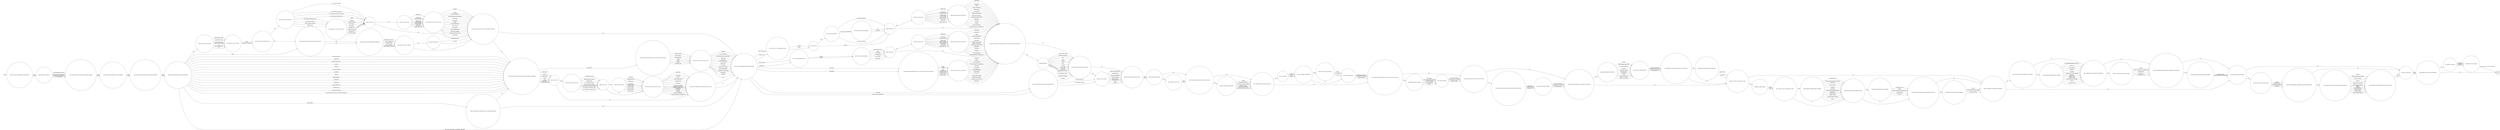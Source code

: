 digraph ESCAPE_FROM_CUSTODY {  rankdir=LR;
  node [shape = circle];
  START_NODE [label="", shape=none];
  START_NODE -> 44376 [label = "start"];
  END_NODE [label="END", shape="doublecircle"];
  44121 [label = "WHOSE WAS THE VEHICLE"];
  44121 -> 44251 [label = "PRISON SERVICE VEHICLE"];
  44121 -> 44251 [label = "CONTRACTORS"];
  44121 -> 44251 [label = "ESCORT CONTRACTOR"];
  44121 -> 44251 [label = "OFFICIAL VEHICLE"];
  44121 -> 44251 [label = "STAFF VEHICLE"];
  44121 -> 44251 [label = "PRIVATE VEHICLE"];
  44121 -> 44251 [label = "TAXI"];
  44121 -> 44251 [label = "OTHER"];
  44126 [label = "WHAT WAS THE SOURCE OF THE TOOLS"];
  44126 -> 44436 [label = "WORKS DEPARTMENT"];
  44126 -> 44436 [label = "CONTRACTORS"];
  44126 -> 44436 [label = "EDUCATION"];
  44126 -> 44436 [label = "HEALTH CARE CENTRE"];
  44126 -> 44436 [label = "FARMS AND GARDENS"];
  44126 -> 44436 [label = "GYMNASIUM/SPORTS FIELD"];
  44126 -> 44436 [label = "WORKSHOPS"];
  44126 -> 44436 [label = "KITCHEN"];
  44126 -> 44436 [label = "HOBBIES"];
  44126 -> 44436 [label = "CELL FURNISHINGS"];
  44126 -> 44436 [label = "WING/HOUSEBLOCK FURNISHINGS"];
  44126 -> 44436 [label = "SMUGGLED"];
  44126 -> 44436 [label = "NOT KNOWN"];
  44126 -> 44436 [label = "OTHER"];
  44138 [label = "WAS AN AIRCRAFT INVOLVED"];
  44138 -> 44621 [label = "YES"];
  44138 -> 44781 [label = "NO"];
  44165 [label = "WHAT TYPE OF FORCE WAS USED"];
  44165 -> 44931 [label = "CUT WINDOW OR BARS"];
  44165 -> 44931 [label = "FORCED WINDOW OR BARS"];
  44165 -> 44931 [label = "CUT AND FORCED WINDOW AND BARS"];
  44165 -> 44931 [label = "DUG THROUGH EXTERNAL WALL"];
  44165 -> 44931 [label = "DUG THROUGH INTERNAL WALL"];
  44165 -> 44931 [label = "DUG THROUGH FLOOR"];
  44165 -> 44931 [label = "BROKE THROUGH CEILING"];
  44165 -> 44931 [label = "FORCED DOOR"];
  44169 [label = "WAS A CHEMICAL INCAPACITANT SPRAY USED DURING THE ESCAPE"];
  44169 -> 44633 [label = "YES"];
  44169 -> 44641 [label = "NO"];
  44178 [label = "WAS THE EXIT THROUGH AN UNLOCKED DOOR OR GATE"];
  44178 -> 44851 [label = "YES"];
  44178 -> 44851 [label = "NO"];
  44192 [label = "WERE TOOLS USED"];
  44192 -> 44590 [label = "YES"];
  44192 -> 44436 [label = "NO"];
  44212 [label = "WHERE WERE THE INJURED PRISONERS TREATED"];
  44212 -> 44388 [label = "PRISON HEALTH CARE CENTRE"];
  44212 -> 44388 [label = "OUTSIDE HOSPITAL"];
  44217 [label = "DID THE EXIT GIVE ACCESS TO THE EXTERNAL PERIMETER"];
  44217 -> 44851 [label = "YES"];
  44217 -> 44370 [label = "NO"];
  44220 [label = "WERE THERE ANY INJURIES CAUSED BY USE OF WEAPONS"];
  44220 -> 44406 [label = "YES"];
  44220 -> 44309 [label = "NO"];
  44221 [label = "WAS FORCE USED TO LEAVE THE CELL"];
  44221 -> 44790 [label = "YES"];
  44221 -> 44527 [label = "NO"];
  44231 [label = "WHAT WAS THE SOURCE OF THE TOOLS"];
  44231 -> 44178 [label = "WORKS DEPARTMENT"];
  44231 -> 44178 [label = "CONTRACTORS"];
  44231 -> 44178 [label = "EDUCATION"];
  44231 -> 44178 [label = "HEALTH CARE CENTRE"];
  44231 -> 44178 [label = "FARMS AND GARDENS"];
  44231 -> 44178 [label = "GYMNASIUM/SPORTS FIELD"];
  44231 -> 44178 [label = "WORKSHOPS"];
  44231 -> 44178 [label = "KITCHEN"];
  44231 -> 44178 [label = "HOBBIES"];
  44231 -> 44178 [label = "CELL FURNISHINGS"];
  44231 -> 44178 [label = "WING/HOUSEBLOCK FURNISHINGS"];
  44231 -> 44178 [label = "SMUGGLED"];
  44231 -> 44178 [label = "NOT KNOWN"];
  44231 -> 44178 [label = "OTHER"];
  44241 [label = "NUMBER OF STAFF INJURED"];
  44241 -> 44549 [label = "MALE"];
  44241 -> 44549 [label = "FEMALE"];
  44245 [label = "WHAT TOOLS WERE USED"];
  44245 -> 44628 [label = "HACKSAW BLADE"];
  44245 -> 44628 [label = "OTHER BLADE"];
  44245 -> 44628 [label = "WIRE CUTTERS"];
  44245 -> 44628 [label = "BOLT CROPPERS"];
  44245 -> 44628 [label = "DIGGING TOOL"];
  44245 -> 44628 [label = "CROW BAR"];
  44245 -> 44628 [label = "IMPROVISED TOOL"];
  44245 -> 44628 [label = "OTHER TOOL"];
  44245 -> 44628 [label = "NOT KNOWN"];
  44251 [label = "ARE THE GROUNDS PATROLLED BY DOGS"];
  44251 -> 44138 [label = "YES"];
  44251 -> 44138 [label = "NO"];
  44258 [label = "WHICH MINOR INJURIES WERE SUSTAINED"];
  44258 -> 44485 [label = "GRAZES, SCRATCHES OR ABRASIONS"];
  44258 -> 44485 [label = "MINOR BRUISES"];
  44258 -> 44485 [label = "SWELLINGS"];
  44258 -> 44485 [label = "SUPERFICIAL CUTS"];
  44258 -> 44485 [label = "OTHER"];
  44262 [label = "DESCRIBE THE DAMAGE"];
  44262 -> 44363 [label = "MINOR"];
  44262 -> 44363 [label = "SERIOUS"];
  44262 -> 44363 [label = "EXTENSIVE"];
  44270 [label = "WAS THE FIREARM DISCHARGED"];
  44270 -> 44897 [label = "YES"];
  44270 -> 44325 [label = "NO"];
  44291 [label = "WERE TOOLS USED"];
  44291 -> 44245 [label = "YES"];
  44291 -> 44436 [label = "NO"];
  44309 [label = "WERE ANY INJURIES SUSTAINED BY STAFF"];
  44309 -> 44241 [label = "YES"];
  44309 -> 45164 [label = "NO"];
  44310 [label = "HAS THE PRISON SERVICE PRESS OFFICE BEEN INFORMED"];
  44310 -> 45032 [label = "YES"];
  44310 -> 45032 [label = "NO"];
  44321 [label = "GIVE DETAILS OF SECURITY MEASURE OVERCOME"];
  44321 -> 44546 [label = "UV HAND STAMP"];
  44321 -> 44546 [label = "HAND GEOMETRY"];
  44321 -> 44546 [label = "PHOTOGRAPHIC RECORD"];
  44321 -> 44546 [label = "IDENTIFYING CLOTHING"];
  44321 -> 44546 [label = "STAFF SUPERVISION"];
  44325 [label = "WHO USED THE FIREARM"];
  44325 -> 44169 [label = "PRISONER WHO ESCAPED"];
  44325 -> 44169 [label = "OTHER PRISONER"];
  44325 -> 44169 [label = "OUTSIDE ACCOMPLICE"];
  44329 [label = "WAS THE KNIFE OR BLADE USED PURPOSE MADE OR IMPROVISED"];
  44329 -> 44787 [label = "PURPOSE MADE"];
  44329 -> 44787 [label = "IMPROVISED"];
  44329 -> 44787 [label = "NOT KNOWN"];
  44363 [label = "ESTIMATED COST OF DAMAGE"];
  44363 -> END_NODE [label = "ENTER AMOUNT IN POUND STERLING"];
  44369 [label = "WERE ANY OTHER WEAPONS USED DURING THE ESCAPE"];
  44369 -> 44761 [label = "YES"];
  44369 -> 44309 [label = "NO"];
  44370 [label = "HOW DID THE PRISONER GAIN ACCESS TO THE EXTERNAL PERIMETER"];
  44370 -> 44726 [label = "WINDOW"];
  44370 -> 44726 [label = "EXTERNAL WALL"];
  44370 -> 44726 [label = "FLOOR"];
  44370 -> 44726 [label = "ROOF"];
  44370 -> 44726 [label = "DOOR/GATE"];
  44370 -> 44726 [label = "THROUGH FENCE"];
  44370 -> 44726 [label = "UNDER FENCE"];
  44370 -> 44578 [label = "OVER FENCE"];
  44373 [label = "WITH WHAT OFFENCE HAS THE PRISONER BEEN CHARGED"];
  44373 -> 44699 [label = "MURDER/ATTEMPTED MURDER"];
  44373 -> 44699 [label = "MANSLAUGHTER"];
  44373 -> 44699 [label = "ASSAULT"];
  44373 -> 44699 [label = "RAPE/ATTEMPTED RAPE"];
  44373 -> 44699 [label = "OTHER SEXUAL OFFENCE"];
  44373 -> 44699 [label = "THEFT"];
  44373 -> 44699 [label = "ROBBERY"];
  44373 -> 44699 [label = "FIREARM OFFENCE"];
  44373 -> 44699 [label = "DRUG OFFENCE"];
  44373 -> 44699 [label = "VEHICLE CRIME"];
  44373 -> 44699 [label = "PUBLIC ORDER OFFENCE"];
  44373 -> 44699 [label = "OTHER"];
  44376 [label = "WERE THE POLICE INFORMED OF THE INCIDENT"];
  44376 -> 45177 [label = "YES"];
  44376 -> 45177 [label = "NO"];
  44377 [label = "WHICH SERIOUS INJURIES WERE SUSTAINED"];
  44377 -> 44872 [label = "FRACTURE"];
  44377 -> 44872 [label = "SCALD OR BURN"];
  44377 -> 44872 [label = "STABBING"];
  44377 -> 44872 [label = "CRUSHING"];
  44377 -> 44872 [label = "EXTENSIVE/MULTIPLE BRUISING"];
  44377 -> 44872 [label = "BLACK EYE"];
  44377 -> 44872 [label = "BROKEN NOSE"];
  44377 -> 44872 [label = "BROKEN TEETH"];
  44377 -> 44872 [label = "CUTS REQUIRING SUTURES"];
  44377 -> 44872 [label = "BITES"];
  44377 -> 44872 [label = "GUN SHOT WOUND"];
  44377 -> 44872 [label = "TEMPORARY/PERMANENT BLINDNESS"];
  44381 [label = "STATE THE NATURE OF ASSISTANCE"];
  44381 -> 44689 [label = "SMUGGLED WEAPONS"];
  44381 -> 44689 [label = "SMUGGLED TOOLS/EQUIPMENT"];
  44381 -> 44689 [label = "SWAPPED IDENTITY"];
  44381 -> 44689 [label = "BREACHED PERIMETER"];
  44381 -> 44689 [label = "PROVIDED GET AWAY VEHICLE"];
  44381 -> 44689 [label = "OTHER"];
  44388 [label = "HAS PRISONER BEEN RECAPTURED"];
  44388 -> 45147 [label = "YES"];
  44388 -> 44968 [label = "NO"];
  44406 [label = "WHERE THE INJURIES CAUSED BY WEAPONS"];
  44406 -> 44309 [label = "INTENTIONAL"];
  44406 -> 44309 [label = "ACCIDENTAL"];
  44415 [label = "HAS THE PRISONER BEEN CHARGED WITH A FURTHER OFFENCE"];
  44415 -> 44373 [label = "YES"];
  44415 -> 44968 [label = "NO"];
  44428 [label = "WAS A SERIOUS INJURY SUSTAINED BY A PRISONER"];
  44428 -> 44377 [label = "YES"];
  44428 -> 44872 [label = "NO"];
  44436 [label = "ARE ANY SECURITY AIDS COVERING THE WALL OR FENCE AT THE ESCAPE SITE"];
  44436 -> 45039 [label = "YES"];
  44436 -> 45048 [label = "NO"];
  44442 [label = "WHERE WERE THE INJURED STAFF TREATED"];
  44442 -> 45164 [label = "PRISON HEALTH CARE CENTRE"];
  44442 -> 45164 [label = "OUTSIDE HOSPITAL"];
  44442 -> 45164 [label = "OWN GP"];
  44476 [label = "HOW WAS THE CLADDING BREACHED"];
  44476 -> 44192 [label = "CUT"];
  44476 -> 44192 [label = "REMOVED"];
  44485 [label = "DID ANY PRISONER REQUIRE MEDICAL TREATMENT FOR INJURIES"];
  44485 -> 44212 [label = "YES"];
  44485 -> 44388 [label = "NO"];
  44499 [label = "IS THERE ANY MEDIA INTEREST IN THIS INCIDENT"];
  44499 -> 44310 [label = "YES"];
  44499 -> 44310 [label = "NO"];
  44501 [label = "WAS THE FIREARM"];
  44501 -> 44270 [label = "REAL"];
  44501 -> 44270 [label = "REPLICA"];
  44501 -> 44270 [label = "NOT KNOWN"];
  44527 [label = "WAS THE EXIT THROUGH AN UNLOCKED DOOR OR GATE"];
  44527 -> 44321 [label = "YES"];
  44527 -> 44321 [label = "NO"];
  44540 [label = "WHERE WAS THE CELL SITUATED"];
  44540 -> 44558 [label = "SSU"];
  44540 -> 44558 [label = "WING/HOUSEBLOCK"];
  44540 -> 44558 [label = "CRC"];
  44540 -> 44558 [label = "HEALTH CARE CENTRE"];
  44540 -> 44558 [label = "SEGREGATION UNIT"];
  44540 -> 44558 [label = "RULE 45 UNIT (OR)"];
  44540 -> 44558 [label = "RULE 45 UNIT (GOAD)"];
  44546 [label = "WAS THERE A SWITCH OF IDENTITY"];
  44546 -> 44651 [label = "YES"];
  44546 -> 44217 [label = "NO"];
  44549 [label = "WAS A SERIOUS INJURY SUSTAINED BY STAFF"];
  44549 -> 44858 [label = "YES"];
  44549 -> 44981 [label = "NO"];
  44558 [label = "HOW WAS THE CELL OCCUPIED"];
  44558 -> 44221 [label = "SINGLE"];
  44558 -> 44221 [label = "MULTIPLE OCCUPANCY"];
  44568 [label = "HOW DID THE PRISONER LEAVE THE ESTABLISHMENT"];
  44568 -> 45048 [label = "ON FOOT"];
  44568 -> 44121 [label = "DROVE VEHICLE OUT"];
  44568 -> 44121 [label = "CONCEALED IN VEHICLE"];
  44578 [label = "HOW DID THE PRISONER GAIN ACCESS TO THE TOP OF THE FENCE"];
  44578 -> 45036 [label = "LADDER"];
  44578 -> 45036 [label = "ROPE"];
  44578 -> 45036 [label = "CLIMBING AIDS"];
  44578 -> 45036 [label = "FURNITURE ITEMS"];
  44578 -> 45036 [label = "SPORTS ITEMS"];
  44578 -> 45036 [label = "GROUNDS ITEMS"];
  44578 -> 45036 [label = "OTHER"];
  44590 [label = "WHAT TOOLS WERE USED"];
  44590 -> 44126 [label = "HACKSAW BLADE"];
  44590 -> 44126 [label = "OTHER BLADE"];
  44590 -> 44126 [label = "WIRE CUTTERS"];
  44590 -> 44126 [label = "BOLT CROPPERS"];
  44590 -> 44126 [label = "DIGGING TOOL"];
  44590 -> 44126 [label = "CROW BAR"];
  44590 -> 44126 [label = "IMPROVISED TOOL"];
  44590 -> 44126 [label = "OTHER TOOL"];
  44590 -> 44126 [label = "NOT KNOWN"];
  44621 [label = "WAS OPERATION LEWIS USED"];
  44621 -> 44781 [label = "YES"];
  44621 -> 44781 [label = "NO"];
  44628 [label = "WHAT WAS THE SOURCE OF THE TOOLS"];
  44628 -> 44436 [label = "WORKS DEPARTMENT"];
  44628 -> 44436 [label = "CONTRACTORS"];
  44628 -> 44436 [label = "EDUCATION"];
  44628 -> 44436 [label = "HEALTH CARE CENTRE"];
  44628 -> 44436 [label = "FARMS AND GARDENS"];
  44628 -> 44436 [label = "GYMNASIUM/SPORTS FIELD"];
  44628 -> 44436 [label = "WORKSHOPS"];
  44628 -> 44436 [label = "KITCHEN"];
  44628 -> 44436 [label = "HOBBIES"];
  44628 -> 44436 [label = "CELL FURNISHINGS"];
  44628 -> 44436 [label = "WING/HOUSEBLOCK FURNISHINGS"];
  44628 -> 44436 [label = "SMUGGLED"];
  44628 -> 44436 [label = "NOT KNOWN"];
  44628 -> 44436 [label = "OTHER"];
  44633 [label = "DESCRIBE THE TYPE OF SPRAY"];
  44633 -> 44848 [label = "C.N (CHLORACETOPHEONE)"];
  44633 -> 44848 [label = "C.S (ORTHO..NITRILE)"];
  44633 -> 44848 [label = "O.C (MACE/PEPPER)"];
  44633 -> 44848 [label = "OTHER"];
  44633 -> 44848 [label = "NOT KNOWN"];
  44641 [label = "WAS A KNIFE OR BLADE USED DURING THE ESCAPE"];
  44641 -> 44329 [label = "YES"];
  44641 -> 44369 [label = "NO"];
  44651 [label = "WAS THE SWITCH WITH"];
  44651 -> 44217 [label = "ANOTHER PRISONER"];
  44651 -> 44217 [label = "A VISITOR"];
  44657 [label = "WHAT TOOLS WERE USED"];
  44657 -> 45037 [label = "HACKSAW BLADE"];
  44657 -> 45037 [label = "OTHER BLADE"];
  44657 -> 45037 [label = "WIRE CUTTERS"];
  44657 -> 45037 [label = "BOLT CROPPERS"];
  44657 -> 45037 [label = "DIGGING TOOL"];
  44657 -> 45037 [label = "CROW BAR"];
  44657 -> 45037 [label = "IMPROVISED TOOL"];
  44657 -> 45037 [label = "OTHER TOOL"];
  44657 -> 45037 [label = "NOT KNOWN"];
  44659 [label = "WAS DAMAGE CAUSED TO PRISON PROPERTY"];
  44659 -> 44262 [label = "YES"];
  44659 -> END_NODE [label = "NO"];
  44683 [label = "WHO USED THE OTHER WEAPONS"];
  44683 -> 44220 [label = "PRISONER WHO ESCAPED"];
  44683 -> 44220 [label = "OTHER PRISONER"];
  44683 -> 44220 [label = "OUTSIDE ACCOMPLICE"];
  44689 [label = "WAS A FIREARM USED DURING THE ESCAPE"];
  44689 -> 44501 [label = "YES"];
  44689 -> 44169 [label = "NO"];
  44699 [label = "HAS ANY PROSECUTION TAKEN PLACE OR IS ANY PENDING"];
  44699 -> 44968 [label = "YES"];
  44699 -> 44968 [label = "NO"];
  44705 [label = "DOES THE SPORTSFIELD HAVE ACCESS TO EXTERNAL PERIMETER"];
  44705 -> 44851 [label = "YES"];
  44705 -> 44370 [label = "NO"];
  44726 [label = "WAS FORCE USED"];
  44726 -> 44165 [label = "YES"];
  44726 -> 44178 [label = "NO"];
  44761 [label = "WHAT OTHER WEAPONS WERE USED"];
  44761 -> 44683 [label = "OTHER SHARP INSTRUMENT"];
  44761 -> 44683 [label = "BLUNT INSTRUMENT"];
  44761 -> 44683 [label = "LIGATURE"];
  44761 -> 44683 [label = "DANGEROUS LIQUID"];
  44761 -> 44683 [label = "EXCRETA/URINE"];
  44761 -> 44683 [label = "SPITTING"];
  44761 -> 44683 [label = "FOOD"];
  44761 -> 44683 [label = "THROWN FURNITURE"];
  44761 -> 44683 [label = "THROWN EQUIPMENT"];
  44761 -> 44683 [label = "OTHER"];
  44781 [label = "WAS OUTSIDE ASSISTANCE INVOLVED IN THE ESCAPE"];
  44781 -> 44381 [label = "YES"];
  44781 -> 44689 [label = "NO"];
  44787 [label = "WHO USED THE KNIFE OR BLADE"];
  44787 -> 44369 [label = "PRISONER WHO ESCAPED"];
  44787 -> 44369 [label = "OTHER PRISONER"];
  44787 -> 44369 [label = "OUTSIDE ACCOMPLICE"];
  44790 [label = "WHAT TYPE OF FORCE WAS USED"];
  44790 -> 44936 [label = "CUT WINDOW OR BARS"];
  44790 -> 44936 [label = "FORCED WINDOW OR BARS"];
  44790 -> 44936 [label = "CUT AND FORCED WINDOW AND BARS"];
  44790 -> 44936 [label = "DUG THROUGH EXTERNAL WALL"];
  44790 -> 45009 [label = "DUG THROUGH INTERNAL WALL"];
  44790 -> 45009 [label = "DUG THROUGH FLOOR"];
  44790 -> 45009 [label = "BROKE THROUGH CEILING"];
  44790 -> 45009 [label = "FORCED DOOR"];
  44798 [label = "IS ANY MEMBER OF STAFF FACING DISCIPLINARY CHARGES"];
  44798 -> 44499 [label = "YES"];
  44798 -> 44499 [label = "NO"];
  44824 [label = "WAS THE WALL BREACHED FROM"];
  44824 -> 45103 [label = "INSIDE"];
  44824 -> 45103 [label = "OUTSIDE"];
  44830 [label = "WAS THE FENCE"];
  44830 -> 44903 [label = "CLAD"];
  44830 -> 44192 [label = "UNCLAD"];
  44834 [label = "WAS THE FENCE CUT OR BREACHED FROM"];
  44834 -> 44830 [label = "INSIDE"];
  44834 -> 44830 [label = "OUTSIDE"];
  44844 [label = "WHAT TOOLS WERE USED"];
  44844 -> 44231 [label = "HACKSAW BLADE"];
  44844 -> 44231 [label = "OTHER BLADE"];
  44844 -> 44231 [label = "WIRE CUTTERS"];
  44844 -> 44231 [label = "BOLT CROPPERS"];
  44844 -> 44231 [label = "DIGGING TOOL"];
  44844 -> 44231 [label = "CROW BAR"];
  44844 -> 44231 [label = "IMPROVISED TOOL"];
  44844 -> 44231 [label = "OTHER TOOL"];
  44844 -> 44231 [label = "NOT KNOWN"];
  44848 [label = "WHO USED THE SPRAY"];
  44848 -> 44641 [label = "PRISONER WHO ESCAPED"];
  44848 -> 44641 [label = "OTHER PRISONER"];
  44848 -> 44641 [label = "OUTSIDE ACCOMPLICE"];
  44851 [label = "HOW WAS THE EXTERNAL PERIMETER BREACHED"];
  44851 -> 44568 [label = "MAIN GATE"];
  44851 -> 44568 [label = "OTHER GATE IN PERIMETER"];
  44851 -> 44852 [label = "OVER WALL"];
  44851 -> 44852 [label = "OVER FENCE"];
  44851 -> 44834 [label = "THROUGH FENCE"];
  44851 -> 44824 [label = "THROUGH WALL"];
  44851 -> 44834 [label = "UNDER FENCE"];
  44851 -> 44824 [label = "UNDER WALL"];
  44852 [label = "HOW DID THE PRISONER GAIN ACCESS TO THE TOP OF THE WALL OR FENCE"];
  44852 -> 45052 [label = "LADDER"];
  44852 -> 45052 [label = "ROPE"];
  44852 -> 45052 [label = "CLIMBING AIDS"];
  44852 -> 45052 [label = "FURNITURE ITEMS"];
  44852 -> 45052 [label = "SPORTS ITEMS"];
  44852 -> 45052 [label = "GROUNDS ITEMS"];
  44852 -> 45052 [label = "OTHER"];
  44858 [label = "WHICH SERIOUS INJURIES WERE SUSTAINED"];
  44858 -> 44981 [label = "FRACTURE"];
  44858 -> 44981 [label = "SCALD OR BURN"];
  44858 -> 44981 [label = "STABBING"];
  44858 -> 44981 [label = "CRUSHING"];
  44858 -> 44981 [label = "EXTENSIVE/MULTIPLE BRUISING"];
  44858 -> 44981 [label = "BLACK EYE"];
  44858 -> 44981 [label = "BROKEN NOSE"];
  44858 -> 44981 [label = "BROKEN TEETH"];
  44858 -> 44981 [label = "CUTS REQUIRING SUTURES"];
  44858 -> 44981 [label = "BITES"];
  44858 -> 44981 [label = "GUN SHOT WOUND"];
  44858 -> 44981 [label = "TEMPORARY/PERMANENT BLINDNESS"];
  44872 [label = "WAS A MINOR INJURY SUSTAINED BY A PRISONER"];
  44872 -> 44258 [label = "YES"];
  44872 -> 44485 [label = "NO"];
  44897 [label = "WERE THE ROUNDS DISCHARGED"];
  44897 -> 44325 [label = "LIVE"];
  44897 -> 44325 [label = "BLANK"];
  44897 -> 44325 [label = "NOT KNOWN"];
  44903 [label = "WAS THE FENCE BREACHED"];
  44903 -> 44476 [label = "THROUGH THE CLADDING"];
  44903 -> 44192 [label = "ABOVE THE CLADDING"];
  44903 -> 44192 [label = "BELOW THE CLADDING"];
  44931 [label = "WERE TOOLS USED"];
  44931 -> 44844 [label = "YES"];
  44931 -> 44231 [label = "NO"];
  44936 [label = "WERE TOOLS USED"];
  44936 -> 44657 [label = "YES"];
  44936 -> 44217 [label = "NO"];
  44961 [label = "WHICH MINOR INJURIES WERE SUSTAINED"];
  44961 -> 45132 [label = "GRAZES, SCRATCHES OR ABRASIONS"];
  44961 -> 45132 [label = "MINOR BRUISES"];
  44961 -> 45132 [label = "SWELLINGS"];
  44961 -> 45132 [label = "SUPERFICIAL CUTS"];
  44961 -> 45132 [label = "OTHER"];
  44968 [label = "WAS THIS A KPI ESCAPE"];
  44968 -> 44659 [label = "YES"];
  44968 -> 44659 [label = "NO"];
  44981 [label = "WERE MINOR INJURIES SUSTAINED BY STAFF"];
  44981 -> 44961 [label = "YES"];
  44981 -> 45132 [label = "NO"];
  45009 [label = "WHICH AREA DID THIS GIVE ACCESS TO"];
  45009 -> 44936 [label = "ANOTHER CELL"];
  45009 -> 44936 [label = "RECESS/SHOWERS"];
  45009 -> 44936 [label = "STORE ROOM"];
  45009 -> 44936 [label = "ASSOCIATION AREA"];
  45009 -> 44936 [label = "OFFICE"];
  45009 -> 44936 [label = "CANTEEN"];
  45009 -> 44936 [label = "KITCHEN/SERVERY"];
  45009 -> 44936 [label = "ROOF SPACE"];
  45009 -> 44936 [label = "BASEMENT"];
  45032 [label = "WHERE WAS THE PRISONER PRIOR TO THE ESCAPE"];
  45032 -> 44705 [label = "SPORTS FIELD"];
  45032 -> 44540 [label = "CELL"];
  45032 -> 44527 [label = "VISITS"];
  45032 -> 44370 [label = "WING/HOUSEBLOCK"];
  45032 -> 44370 [label = "DORMITORY"];
  45032 -> 44370 [label = "HEALTH CARE CENTRE"];
  45032 -> 44370 [label = "CHAPEL"];
  45032 -> 44370 [label = "KITCHEN"];
  45032 -> 44370 [label = "EDUCATION/LIBRARY"];
  45032 -> 44370 [label = "WORKSHOP"];
  45032 -> 44370 [label = "STORES"];
  45032 -> 44370 [label = "ADMINISTRATION"];
  45032 -> 44370 [label = "GYMNASIUM"];
  45032 -> 44370 [label = "RECEPTION"];
  45032 -> 44370 [label = "WORKS DEPARTMENT"];
  45032 -> 44370 [label = "EXERCISE YARD"];
  45032 -> 44370 [label = "OTHER SECURE AREA"];
  45032 -> 44370 [label = "GROUNDS WITH NO ACCESS TO EXTERNAL PERIMITER"];
  45032 -> 44851 [label = "GROUNDS WITH ACCESS TO EXTERNAL PERIMITER"];
  45036 [label = "WHAT WAS THE SOURCE OF THE ITEMS"];
  45036 -> 44851 [label = "WORKS DEPARTMENT"];
  45036 -> 44851 [label = "CONTRACTORS"];
  45036 -> 44851 [label = "EDUCATION"];
  45036 -> 44851 [label = "HEALTH CARE CENTRE"];
  45036 -> 44851 [label = "FARMS AND GARDENS"];
  45036 -> 44851 [label = "GYMNASIUM/SPORTS FIELD"];
  45036 -> 44851 [label = "WORKSHOPS"];
  45036 -> 44851 [label = "KITCHEN"];
  45036 -> 44851 [label = "HOBBIES"];
  45036 -> 44851 [label = "CELL FURNISHINGS"];
  45036 -> 44851 [label = "WING/HOUSEBLOCK FURNISHINGS"];
  45036 -> 44851 [label = "SMUGGLED"];
  45036 -> 44851 [label = "NOT KNOWN"];
  45037 [label = "WHAT WAS THE SOURCE OF THE TOOLS"];
  45037 -> 44217 [label = "WORKS DEPARTMENT"];
  45037 -> 44217 [label = "CONTRACTORS"];
  45037 -> 44217 [label = "EDUCATION"];
  45037 -> 44217 [label = "HEALTH CARE CENTRE"];
  45037 -> 44217 [label = "FARMS AND GARDENS"];
  45037 -> 44217 [label = "GYMNASIUM/SPORTS FIELD"];
  45037 -> 44217 [label = "WORKSHOPS"];
  45037 -> 44217 [label = "KITCHEN"];
  45037 -> 44217 [label = "HOBBIES"];
  45037 -> 44217 [label = "CELL FURNISHINGS"];
  45037 -> 44217 [label = "WING/HOUSEBLOCK FURNISHINGS"];
  45037 -> 44217 [label = "SMUGGLED"];
  45037 -> 44217 [label = "NOT KNOWN"];
  45037 -> 44217 [label = "OTHER"];
  45039 [label = "WHAT ARE THE AIDS"];
  45039 -> 45048 [label = "GANDER"];
  45039 -> 45048 [label = "PIPE"];
  45039 -> 45048 [label = "'S' WIRE"];
  45039 -> 45048 [label = "SCARE STRIP"];
  45039 -> 45048 [label = "TAUT WIRE"];
  45039 -> 45048 [label = "GEOPHONES"];
  45039 -> 45048 [label = "INFRA RED DETECTORS"];
  45039 -> 45048 [label = "MICROPHONIC CABLE"];
  45039 -> 45048 [label = "FIBRE OPTIC SYSTEM"];
  45039 -> 45048 [label = "LEAKY CO-AXIL CABLE"];
  45039 -> 45048 [label = "PRESSURE SENSORS"];
  45039 -> 45048 [label = "CCTV"];
  45039 -> 45048 [label = "OTHER"];
  45048 [label = "WAS A VEHICLE INVOLVED IN THE ESCAPE"];
  45048 -> 44121 [label = "YES"];
  45048 -> 44251 [label = "NO"];
  45052 [label = "WHAT WAS THE SOURCE OF THE ITEMS"];
  45052 -> 44436 [label = "WORKS DEPARTMENT"];
  45052 -> 44436 [label = "CONTRACTORS"];
  45052 -> 44436 [label = "EDUCATION"];
  45052 -> 44436 [label = "HEALTH CARE CENTRE"];
  45052 -> 44436 [label = "FARMS AND GARDENS"];
  45052 -> 44436 [label = "GYMNASIUM/SPORTS FIELD"];
  45052 -> 44436 [label = "WORKSHOPS"];
  45052 -> 44436 [label = "KITCHEN"];
  45052 -> 44436 [label = "HOBBIES"];
  45052 -> 44436 [label = "CELL FURNISHINGS"];
  45052 -> 44436 [label = "WING/HOUSEBLOCK FURNISHINGS"];
  45052 -> 44436 [label = "SMUGGLED"];
  45052 -> 44436 [label = "NOT KNOWN"];
  45103 [label = "HOW WAS THE WALL BREACHED"];
  45103 -> 44291 [label = "DUG THROUGH"];
  45103 -> 44291 [label = "DUG UNDER"];
  45103 -> 44291 [label = "EXPLOSION"];
  45103 -> 44291 [label = "RAMMED BY VEHICLE"];
  45103 -> 44291 [label = "OTHER"];
  45103 -> 44291 [label = "NOT KNOWN"];
  45132 [label = "DID ANY STAFF REQUIRE MEDICAL TREATMENT FOR INJURY"];
  45132 -> 44442 [label = "YES"];
  45132 -> 45164 [label = "NO"];
  45147 [label = "HOW WAS THE PRISONER RECAPTURED"];
  45147 -> 44415 [label = "POLICE ARREST"];
  45147 -> 44415 [label = "PRISON STAFF ARREST"];
  45147 -> 44415 [label = "SURRENDER"];
  45147 -> 44415 [label = "OTHER"];
  45164 [label = "WERE ANY INJURIES SUSTAINED BY PRISONERS"];
  45164 -> 44428 [label = "YES"];
  45164 -> 44388 [label = "NO"];
  45177 [label = "THE INCIDENT IS SUBJECT TO"];
  45177 -> 44798 [label = "INVESTIGATION BY POLICE"];
  45177 -> 44798 [label = "INVESTIGATION INTERNALLY"];
  45177 -> 44798 [label = "GOVERNOR'S ADJUDICATION"];
  45177 -> 44798 [label = "NO INVESTIGATION"];
}
